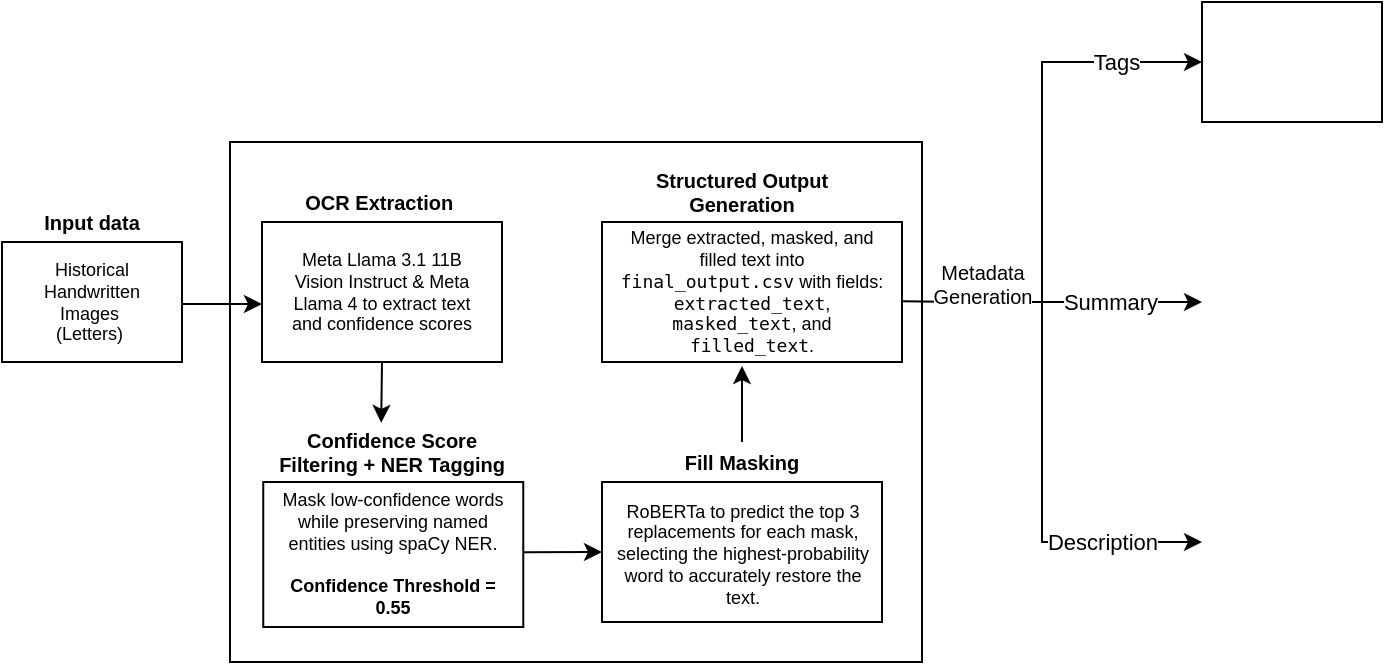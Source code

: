 <mxfile version="26.2.14">
  <diagram name="Page-1" id="Rm9Mzx5MZPHw29uNUsY4">
    <mxGraphModel dx="983" dy="621" grid="1" gridSize="10" guides="1" tooltips="1" connect="1" arrows="1" fold="1" page="1" pageScale="1" pageWidth="827" pageHeight="1169" math="0" shadow="0">
      <root>
        <mxCell id="0" />
        <mxCell id="1" parent="0" />
        <mxCell id="MpDEyv8cJ5t634f4Yrty-10" value="" style="rounded=0;whiteSpace=wrap;html=1;" vertex="1" parent="1">
          <mxGeometry x="214" y="240" width="346" height="260" as="geometry" />
        </mxCell>
        <mxCell id="MpDEyv8cJ5t634f4Yrty-1" value="" style="rounded=0;whiteSpace=wrap;html=1;" vertex="1" parent="1">
          <mxGeometry x="100" y="290" width="90" height="60" as="geometry" />
        </mxCell>
        <mxCell id="MpDEyv8cJ5t634f4Yrty-2" value="Historical Handwritten Images&amp;nbsp;&lt;div&gt;&lt;span style=&quot;background-color: transparent; color: light-dark(rgb(0, 0, 0), rgb(255, 255, 255));&quot;&gt;(Letters)&amp;nbsp;&lt;/span&gt;&lt;/div&gt;" style="text;html=1;align=center;verticalAlign=middle;whiteSpace=wrap;rounded=0;fontSize=9;" vertex="1" parent="1">
          <mxGeometry x="115" y="305" width="60" height="30" as="geometry" />
        </mxCell>
        <mxCell id="MpDEyv8cJ5t634f4Yrty-3" value="Input data" style="text;html=1;align=center;verticalAlign=middle;whiteSpace=wrap;rounded=0;fontStyle=1;fontSize=10;" vertex="1" parent="1">
          <mxGeometry x="115" y="270" width="60" height="20" as="geometry" />
        </mxCell>
        <mxCell id="MpDEyv8cJ5t634f4Yrty-5" value="" style="rounded=0;whiteSpace=wrap;html=1;" vertex="1" parent="1">
          <mxGeometry x="230" y="280" width="120" height="70" as="geometry" />
        </mxCell>
        <mxCell id="MpDEyv8cJ5t634f4Yrty-7" value="OCR Extraction&amp;nbsp;" style="text;html=1;align=center;verticalAlign=middle;whiteSpace=wrap;rounded=0;fontStyle=1;fontSize=10;" vertex="1" parent="1">
          <mxGeometry x="230" y="260" width="120" height="20" as="geometry" />
        </mxCell>
        <mxCell id="MpDEyv8cJ5t634f4Yrty-8" value="Meta Llama 3.1 11B Vision Instruct &amp;amp; Meta Llama 4 to extract text and confidence scores" style="text;html=1;align=center;verticalAlign=middle;whiteSpace=wrap;rounded=0;fontSize=9;" vertex="1" parent="1">
          <mxGeometry x="236.25" y="302.5" width="107.5" height="25" as="geometry" />
        </mxCell>
        <mxCell id="MpDEyv8cJ5t634f4Yrty-12" value="" style="rounded=0;whiteSpace=wrap;html=1;" vertex="1" parent="1">
          <mxGeometry x="230.63" y="410" width="130" height="72.5" as="geometry" />
        </mxCell>
        <mxCell id="MpDEyv8cJ5t634f4Yrty-14" value="" style="endArrow=classic;html=1;rounded=0;" edge="1" parent="1">
          <mxGeometry width="50" height="50" relative="1" as="geometry">
            <mxPoint x="190" y="321" as="sourcePoint" />
            <mxPoint x="230" y="321" as="targetPoint" />
            <Array as="points">
              <mxPoint x="210" y="321" />
            </Array>
          </mxGeometry>
        </mxCell>
        <mxCell id="MpDEyv8cJ5t634f4Yrty-16" value="" style="endArrow=classic;html=1;rounded=0;exitX=0.5;exitY=1;exitDx=0;exitDy=0;entryX=0.455;entryY=0.013;entryDx=0;entryDy=0;entryPerimeter=0;" edge="1" parent="1" source="MpDEyv8cJ5t634f4Yrty-5" target="MpDEyv8cJ5t634f4Yrty-15">
          <mxGeometry width="50" height="50" relative="1" as="geometry">
            <mxPoint x="310" y="350" as="sourcePoint" />
            <mxPoint x="310" y="390" as="targetPoint" />
          </mxGeometry>
        </mxCell>
        <mxCell id="MpDEyv8cJ5t634f4Yrty-15" value="Confidence Score Filtering + NER Tagging" style="text;html=1;align=center;verticalAlign=middle;whiteSpace=wrap;rounded=0;fontStyle=1;fontSize=10;" vertex="1" parent="1">
          <mxGeometry x="235" y="380" width="120" height="30" as="geometry" />
        </mxCell>
        <mxCell id="MpDEyv8cJ5t634f4Yrty-17" value="Mask low-confidence words while preserving named entities using spaCy NER.&lt;br&gt;&lt;br&gt;&lt;b&gt;Confidence Threshold = 0.55&lt;/b&gt;" style="text;html=1;align=center;verticalAlign=middle;whiteSpace=wrap;rounded=0;fontSize=9;" vertex="1" parent="1">
          <mxGeometry x="236.25" y="418.75" width="118.75" height="55" as="geometry" />
        </mxCell>
        <mxCell id="MpDEyv8cJ5t634f4Yrty-23" value="" style="rounded=0;whiteSpace=wrap;html=1;" vertex="1" parent="1">
          <mxGeometry x="400" y="410" width="140" height="70" as="geometry" />
        </mxCell>
        <mxCell id="MpDEyv8cJ5t634f4Yrty-24" value="Fill Masking" style="text;html=1;align=center;verticalAlign=middle;whiteSpace=wrap;rounded=0;fontStyle=1;fontSize=10;" vertex="1" parent="1">
          <mxGeometry x="410" y="390" width="120" height="20" as="geometry" />
        </mxCell>
        <mxCell id="MpDEyv8cJ5t634f4Yrty-25" value="RoBERTa to predict the top 3 replacements for each mask, selecting the highest-probability word to accurately restore the text." style="text;html=1;align=center;verticalAlign=middle;whiteSpace=wrap;rounded=0;fontSize=9;" vertex="1" parent="1">
          <mxGeometry x="403.5" y="428.75" width="133" height="35" as="geometry" />
        </mxCell>
        <mxCell id="MpDEyv8cJ5t634f4Yrty-28" value="" style="endArrow=classic;html=1;rounded=0;" edge="1" parent="1">
          <mxGeometry width="50" height="50" relative="1" as="geometry">
            <mxPoint x="360.63" y="445.11" as="sourcePoint" />
            <mxPoint x="400" y="445" as="targetPoint" />
          </mxGeometry>
        </mxCell>
        <mxCell id="MpDEyv8cJ5t634f4Yrty-30" value="" style="rounded=0;whiteSpace=wrap;html=1;" vertex="1" parent="1">
          <mxGeometry x="400" y="280" width="150" height="70" as="geometry" />
        </mxCell>
        <mxCell id="MpDEyv8cJ5t634f4Yrty-31" value="" style="endArrow=classic;html=1;rounded=0;exitX=0.5;exitY=0;exitDx=0;exitDy=0;" edge="1" parent="1" source="MpDEyv8cJ5t634f4Yrty-24">
          <mxGeometry width="50" height="50" relative="1" as="geometry">
            <mxPoint x="420" y="330" as="sourcePoint" />
            <mxPoint x="470" y="352" as="targetPoint" />
          </mxGeometry>
        </mxCell>
        <mxCell id="MpDEyv8cJ5t634f4Yrty-32" value="Merge extracted, masked, and filled text into &lt;code data-start=&quot;75&quot; data-end=&quot;93&quot;&gt;final_output.csv&lt;/code&gt; with fields: &lt;code data-start=&quot;107&quot; data-end=&quot;123&quot;&gt;extracted_text&lt;/code&gt;, &lt;code data-start=&quot;125&quot; data-end=&quot;138&quot;&gt;masked_text&lt;/code&gt;, and &lt;code data-start=&quot;144&quot; data-end=&quot;157&quot;&gt;filled_text&lt;/code&gt;." style="text;html=1;align=center;verticalAlign=middle;whiteSpace=wrap;rounded=0;fontSize=9;" vertex="1" parent="1">
          <mxGeometry x="405" y="305" width="140" height="20" as="geometry" />
        </mxCell>
        <mxCell id="MpDEyv8cJ5t634f4Yrty-33" value="Structured Output Generation" style="text;html=1;align=center;verticalAlign=middle;whiteSpace=wrap;rounded=0;fontStyle=1;fontSize=10;" vertex="1" parent="1">
          <mxGeometry x="410" y="250" width="120" height="30" as="geometry" />
        </mxCell>
        <mxCell id="MpDEyv8cJ5t634f4Yrty-36" value="" style="endArrow=classic;html=1;rounded=0;" edge="1" parent="1">
          <mxGeometry relative="1" as="geometry">
            <mxPoint x="550" y="319.63" as="sourcePoint" />
            <mxPoint x="700" y="200" as="targetPoint" />
            <Array as="points">
              <mxPoint x="580" y="320" />
              <mxPoint x="620" y="320" />
              <mxPoint x="620" y="280" />
              <mxPoint x="620" y="200" />
            </Array>
          </mxGeometry>
        </mxCell>
        <mxCell id="MpDEyv8cJ5t634f4Yrty-37" value="Metadata&lt;div&gt;Generation&lt;/div&gt;" style="edgeLabel;resizable=0;html=1;;align=center;verticalAlign=middle;fontSize=10;" connectable="0" vertex="1" parent="MpDEyv8cJ5t634f4Yrty-36">
          <mxGeometry relative="1" as="geometry">
            <mxPoint x="-30" y="56" as="offset" />
          </mxGeometry>
        </mxCell>
        <mxCell id="MpDEyv8cJ5t634f4Yrty-50" value="Tags" style="edgeLabel;html=1;align=center;verticalAlign=middle;resizable=0;points=[];" vertex="1" connectable="0" parent="MpDEyv8cJ5t634f4Yrty-36">
          <mxGeometry x="0.69" y="-2" relative="1" as="geometry">
            <mxPoint x="-1" y="-2" as="offset" />
          </mxGeometry>
        </mxCell>
        <mxCell id="MpDEyv8cJ5t634f4Yrty-43" value="" style="endArrow=classic;html=1;rounded=0;" edge="1" parent="1">
          <mxGeometry width="50" height="50" relative="1" as="geometry">
            <mxPoint x="620" y="320" as="sourcePoint" />
            <mxPoint x="700" y="320" as="targetPoint" />
          </mxGeometry>
        </mxCell>
        <mxCell id="MpDEyv8cJ5t634f4Yrty-51" value="Summary" style="edgeLabel;html=1;align=center;verticalAlign=middle;resizable=0;points=[];" vertex="1" connectable="0" parent="MpDEyv8cJ5t634f4Yrty-43">
          <mxGeometry x="-0.148" y="-2" relative="1" as="geometry">
            <mxPoint y="-2" as="offset" />
          </mxGeometry>
        </mxCell>
        <mxCell id="MpDEyv8cJ5t634f4Yrty-47" value="" style="endArrow=classic;html=1;rounded=0;" edge="1" parent="1">
          <mxGeometry width="50" height="50" relative="1" as="geometry">
            <mxPoint x="620" y="320" as="sourcePoint" />
            <mxPoint x="700" y="440" as="targetPoint" />
            <Array as="points">
              <mxPoint x="620" y="440" />
            </Array>
          </mxGeometry>
        </mxCell>
        <mxCell id="MpDEyv8cJ5t634f4Yrty-52" value="Description" style="edgeLabel;html=1;align=center;verticalAlign=middle;resizable=0;points=[];" vertex="1" connectable="0" parent="MpDEyv8cJ5t634f4Yrty-47">
          <mxGeometry x="0.649" relative="1" as="geometry">
            <mxPoint x="-15" as="offset" />
          </mxGeometry>
        </mxCell>
        <mxCell id="MpDEyv8cJ5t634f4Yrty-49" value="" style="rounded=0;whiteSpace=wrap;html=1;" vertex="1" parent="1">
          <mxGeometry x="700" y="170" width="90" height="60" as="geometry" />
        </mxCell>
      </root>
    </mxGraphModel>
  </diagram>
</mxfile>
